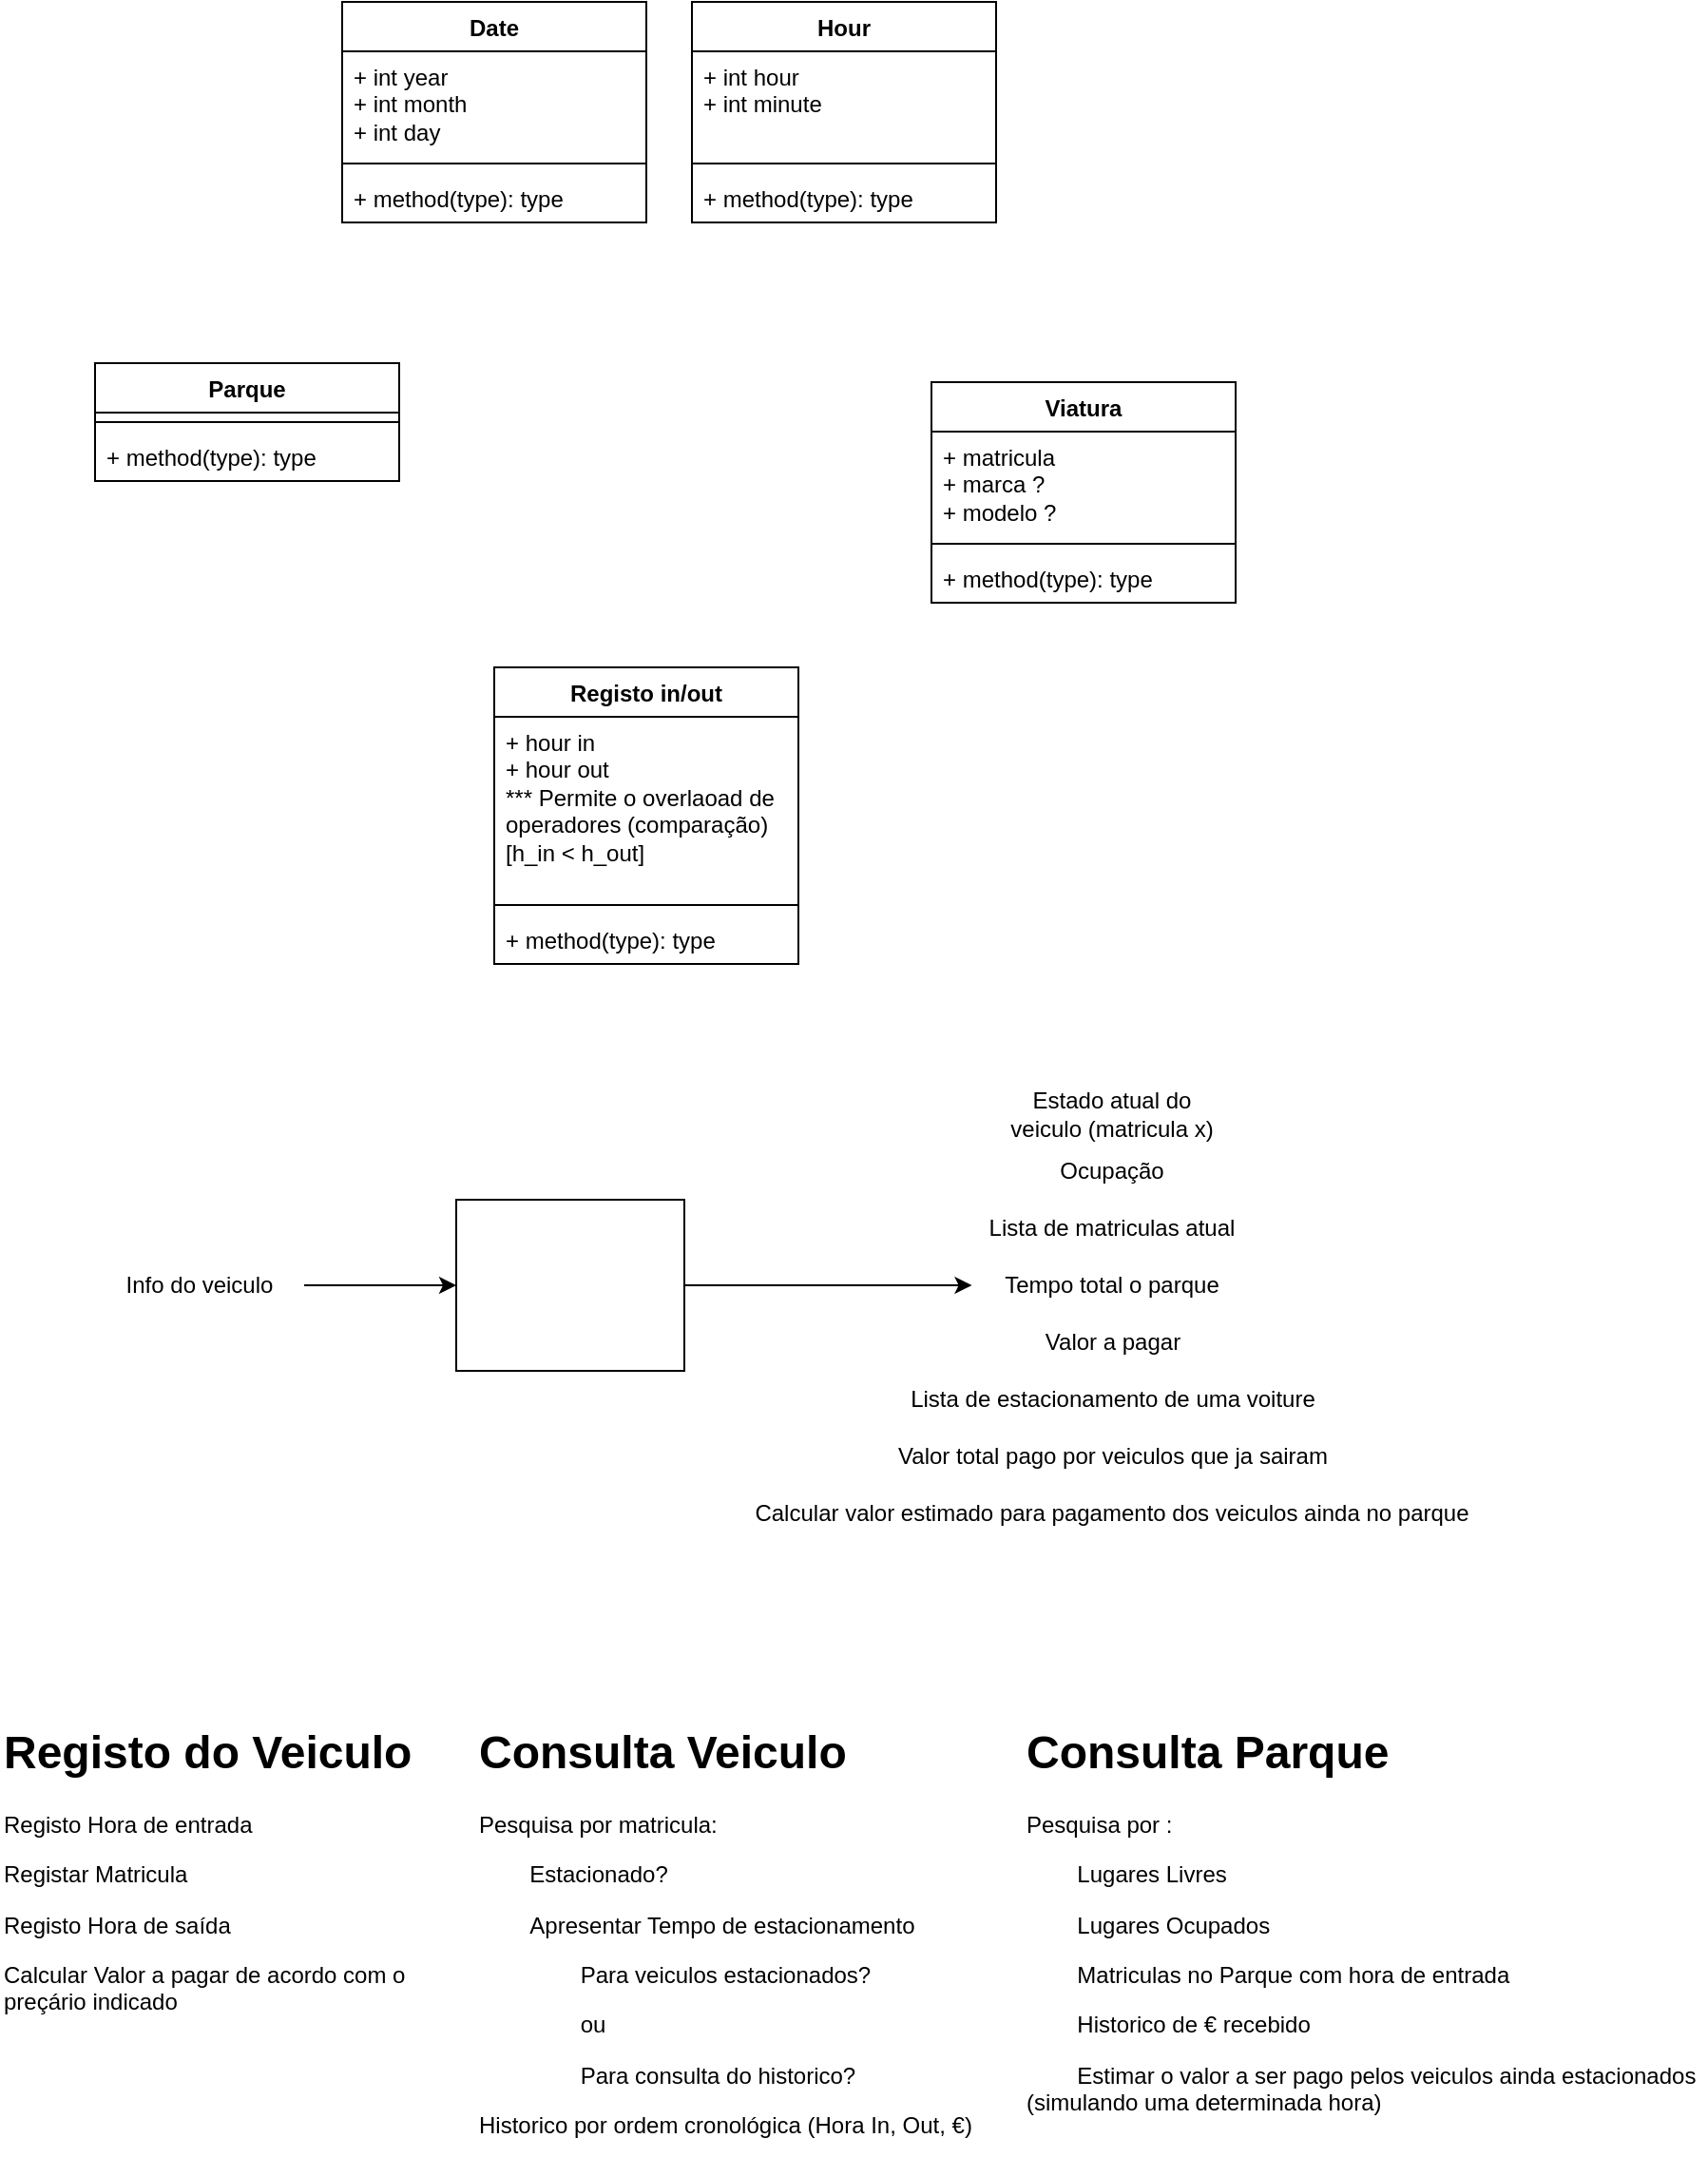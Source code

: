 <mxfile>
    <diagram name="Página-1" id="gu6o751cEPqCVZNXGPYs">
        <mxGraphModel dx="1273" dy="1187" grid="1" gridSize="10" guides="1" tooltips="1" connect="1" arrows="1" fold="1" page="1" pageScale="1" pageWidth="827" pageHeight="1169" math="0" shadow="0">
            <root>
                <mxCell id="0"/>
                <mxCell id="1" parent="0"/>
                <mxCell id="SOIMGezASYMjhafB1r7S-5" value="Date" style="swimlane;fontStyle=1;align=center;verticalAlign=top;childLayout=stackLayout;horizontal=1;startSize=26;horizontalStack=0;resizeParent=1;resizeParentMax=0;resizeLast=0;collapsible=1;marginBottom=0;whiteSpace=wrap;html=1;" parent="1" vertex="1">
                    <mxGeometry x="270" y="210" width="160" height="116" as="geometry"/>
                </mxCell>
                <mxCell id="SOIMGezASYMjhafB1r7S-6" value="+ int year&lt;div&gt;+ int month&lt;/div&gt;&lt;div&gt;+ int day&amp;nbsp;&lt;/div&gt;" style="text;strokeColor=none;fillColor=none;align=left;verticalAlign=top;spacingLeft=4;spacingRight=4;overflow=hidden;rotatable=0;points=[[0,0.5],[1,0.5]];portConstraint=eastwest;whiteSpace=wrap;html=1;" parent="SOIMGezASYMjhafB1r7S-5" vertex="1">
                    <mxGeometry y="26" width="160" height="54" as="geometry"/>
                </mxCell>
                <mxCell id="SOIMGezASYMjhafB1r7S-7" value="" style="line;strokeWidth=1;fillColor=none;align=left;verticalAlign=middle;spacingTop=-1;spacingLeft=3;spacingRight=3;rotatable=0;labelPosition=right;points=[];portConstraint=eastwest;strokeColor=inherit;" parent="SOIMGezASYMjhafB1r7S-5" vertex="1">
                    <mxGeometry y="80" width="160" height="10" as="geometry"/>
                </mxCell>
                <mxCell id="SOIMGezASYMjhafB1r7S-8" value="+ method(type): type" style="text;strokeColor=none;fillColor=none;align=left;verticalAlign=top;spacingLeft=4;spacingRight=4;overflow=hidden;rotatable=0;points=[[0,0.5],[1,0.5]];portConstraint=eastwest;whiteSpace=wrap;html=1;" parent="SOIMGezASYMjhafB1r7S-5" vertex="1">
                    <mxGeometry y="90" width="160" height="26" as="geometry"/>
                </mxCell>
                <mxCell id="SOIMGezASYMjhafB1r7S-13" value="Hour" style="swimlane;fontStyle=1;align=center;verticalAlign=top;childLayout=stackLayout;horizontal=1;startSize=26;horizontalStack=0;resizeParent=1;resizeParentMax=0;resizeLast=0;collapsible=1;marginBottom=0;whiteSpace=wrap;html=1;" parent="1" vertex="1">
                    <mxGeometry x="454" y="210" width="160" height="116" as="geometry"/>
                </mxCell>
                <mxCell id="SOIMGezASYMjhafB1r7S-14" value="+ int hour&lt;div&gt;+ int minute&lt;/div&gt;" style="text;strokeColor=none;fillColor=none;align=left;verticalAlign=top;spacingLeft=4;spacingRight=4;overflow=hidden;rotatable=0;points=[[0,0.5],[1,0.5]];portConstraint=eastwest;whiteSpace=wrap;html=1;" parent="SOIMGezASYMjhafB1r7S-13" vertex="1">
                    <mxGeometry y="26" width="160" height="54" as="geometry"/>
                </mxCell>
                <mxCell id="SOIMGezASYMjhafB1r7S-15" value="" style="line;strokeWidth=1;fillColor=none;align=left;verticalAlign=middle;spacingTop=-1;spacingLeft=3;spacingRight=3;rotatable=0;labelPosition=right;points=[];portConstraint=eastwest;strokeColor=inherit;" parent="SOIMGezASYMjhafB1r7S-13" vertex="1">
                    <mxGeometry y="80" width="160" height="10" as="geometry"/>
                </mxCell>
                <mxCell id="SOIMGezASYMjhafB1r7S-16" value="+ method(type): type" style="text;strokeColor=none;fillColor=none;align=left;verticalAlign=top;spacingLeft=4;spacingRight=4;overflow=hidden;rotatable=0;points=[[0,0.5],[1,0.5]];portConstraint=eastwest;whiteSpace=wrap;html=1;" parent="SOIMGezASYMjhafB1r7S-13" vertex="1">
                    <mxGeometry y="90" width="160" height="26" as="geometry"/>
                </mxCell>
                <mxCell id="SOIMGezASYMjhafB1r7S-17" value="Registo in/out" style="swimlane;fontStyle=1;align=center;verticalAlign=top;childLayout=stackLayout;horizontal=1;startSize=26;horizontalStack=0;resizeParent=1;resizeParentMax=0;resizeLast=0;collapsible=1;marginBottom=0;whiteSpace=wrap;html=1;" parent="1" vertex="1">
                    <mxGeometry x="350" y="560" width="160" height="156" as="geometry"/>
                </mxCell>
                <mxCell id="SOIMGezASYMjhafB1r7S-18" value="+ hour in&lt;div&gt;+ hour out&lt;/div&gt;&lt;div&gt;*** Permite o overlaoad de operadores (comparação)[h_in &amp;lt; h_out]&lt;/div&gt;" style="text;strokeColor=none;fillColor=none;align=left;verticalAlign=top;spacingLeft=4;spacingRight=4;overflow=hidden;rotatable=0;points=[[0,0.5],[1,0.5]];portConstraint=eastwest;whiteSpace=wrap;html=1;" parent="SOIMGezASYMjhafB1r7S-17" vertex="1">
                    <mxGeometry y="26" width="160" height="94" as="geometry"/>
                </mxCell>
                <mxCell id="SOIMGezASYMjhafB1r7S-19" value="" style="line;strokeWidth=1;fillColor=none;align=left;verticalAlign=middle;spacingTop=-1;spacingLeft=3;spacingRight=3;rotatable=0;labelPosition=right;points=[];portConstraint=eastwest;strokeColor=inherit;" parent="SOIMGezASYMjhafB1r7S-17" vertex="1">
                    <mxGeometry y="120" width="160" height="10" as="geometry"/>
                </mxCell>
                <mxCell id="SOIMGezASYMjhafB1r7S-20" value="+ method(type): type" style="text;strokeColor=none;fillColor=none;align=left;verticalAlign=top;spacingLeft=4;spacingRight=4;overflow=hidden;rotatable=0;points=[[0,0.5],[1,0.5]];portConstraint=eastwest;whiteSpace=wrap;html=1;" parent="SOIMGezASYMjhafB1r7S-17" vertex="1">
                    <mxGeometry y="130" width="160" height="26" as="geometry"/>
                </mxCell>
                <mxCell id="SOIMGezASYMjhafB1r7S-21" value="Parque" style="swimlane;fontStyle=1;align=center;verticalAlign=top;childLayout=stackLayout;horizontal=1;startSize=26;horizontalStack=0;resizeParent=1;resizeParentMax=0;resizeLast=0;collapsible=1;marginBottom=0;whiteSpace=wrap;html=1;" parent="1" vertex="1">
                    <mxGeometry x="140" y="400" width="160" height="62" as="geometry"/>
                </mxCell>
                <mxCell id="SOIMGezASYMjhafB1r7S-23" value="" style="line;strokeWidth=1;fillColor=none;align=left;verticalAlign=middle;spacingTop=-1;spacingLeft=3;spacingRight=3;rotatable=0;labelPosition=right;points=[];portConstraint=eastwest;strokeColor=inherit;" parent="SOIMGezASYMjhafB1r7S-21" vertex="1">
                    <mxGeometry y="26" width="160" height="10" as="geometry"/>
                </mxCell>
                <mxCell id="SOIMGezASYMjhafB1r7S-24" value="+ method(type): type" style="text;strokeColor=none;fillColor=none;align=left;verticalAlign=top;spacingLeft=4;spacingRight=4;overflow=hidden;rotatable=0;points=[[0,0.5],[1,0.5]];portConstraint=eastwest;whiteSpace=wrap;html=1;" parent="SOIMGezASYMjhafB1r7S-21" vertex="1">
                    <mxGeometry y="36" width="160" height="26" as="geometry"/>
                </mxCell>
                <mxCell id="SOIMGezASYMjhafB1r7S-25" value="Viatura" style="swimlane;fontStyle=1;align=center;verticalAlign=top;childLayout=stackLayout;horizontal=1;startSize=26;horizontalStack=0;resizeParent=1;resizeParentMax=0;resizeLast=0;collapsible=1;marginBottom=0;whiteSpace=wrap;html=1;" parent="1" vertex="1">
                    <mxGeometry x="580" y="410" width="160" height="116" as="geometry"/>
                </mxCell>
                <mxCell id="SOIMGezASYMjhafB1r7S-26" value="+ matricula&lt;div&gt;+ marca ?&amp;nbsp;&lt;/div&gt;&lt;div&gt;+ modelo ?&amp;nbsp;&lt;/div&gt;" style="text;strokeColor=none;fillColor=none;align=left;verticalAlign=top;spacingLeft=4;spacingRight=4;overflow=hidden;rotatable=0;points=[[0,0.5],[1,0.5]];portConstraint=eastwest;whiteSpace=wrap;html=1;" parent="SOIMGezASYMjhafB1r7S-25" vertex="1">
                    <mxGeometry y="26" width="160" height="54" as="geometry"/>
                </mxCell>
                <mxCell id="SOIMGezASYMjhafB1r7S-27" value="" style="line;strokeWidth=1;fillColor=none;align=left;verticalAlign=middle;spacingTop=-1;spacingLeft=3;spacingRight=3;rotatable=0;labelPosition=right;points=[];portConstraint=eastwest;strokeColor=inherit;" parent="SOIMGezASYMjhafB1r7S-25" vertex="1">
                    <mxGeometry y="80" width="160" height="10" as="geometry"/>
                </mxCell>
                <mxCell id="SOIMGezASYMjhafB1r7S-28" value="+ method(type): type" style="text;strokeColor=none;fillColor=none;align=left;verticalAlign=top;spacingLeft=4;spacingRight=4;overflow=hidden;rotatable=0;points=[[0,0.5],[1,0.5]];portConstraint=eastwest;whiteSpace=wrap;html=1;" parent="SOIMGezASYMjhafB1r7S-25" vertex="1">
                    <mxGeometry y="90" width="160" height="26" as="geometry"/>
                </mxCell>
                <mxCell id="2" style="edgeStyle=orthogonalEdgeStyle;rounded=0;orthogonalLoop=1;jettySize=auto;html=1;entryX=0;entryY=0.5;entryDx=0;entryDy=0;exitX=1;exitY=0.5;exitDx=0;exitDy=0;" edge="1" parent="1" source="3" target="9">
                    <mxGeometry relative="1" as="geometry">
                        <Array as="points">
                            <mxPoint x="540" y="885"/>
                            <mxPoint x="540" y="885"/>
                        </Array>
                    </mxGeometry>
                </mxCell>
                <mxCell id="3" value="" style="rounded=0;whiteSpace=wrap;html=1;" vertex="1" parent="1">
                    <mxGeometry x="330" y="840" width="120" height="90" as="geometry"/>
                </mxCell>
                <mxCell id="4" value="Info do veiculo" style="text;html=1;align=center;verticalAlign=middle;whiteSpace=wrap;rounded=0;" vertex="1" parent="1">
                    <mxGeometry x="140" y="870" width="110" height="30" as="geometry"/>
                </mxCell>
                <mxCell id="5" style="edgeStyle=orthogonalEdgeStyle;rounded=0;orthogonalLoop=1;jettySize=auto;html=1;entryX=0;entryY=0.5;entryDx=0;entryDy=0;" edge="1" parent="1" source="4" target="3">
                    <mxGeometry relative="1" as="geometry">
                        <mxPoint x="280" y="745" as="targetPoint"/>
                    </mxGeometry>
                </mxCell>
                <mxCell id="6" value="Estado atual do veiculo (matricula x)" style="text;html=1;align=center;verticalAlign=middle;whiteSpace=wrap;rounded=0;" vertex="1" parent="1">
                    <mxGeometry x="620" y="780" width="110" height="30" as="geometry"/>
                </mxCell>
                <mxCell id="7" value="Ocupação" style="text;html=1;align=center;verticalAlign=middle;whiteSpace=wrap;rounded=0;" vertex="1" parent="1">
                    <mxGeometry x="620" y="810" width="110" height="30" as="geometry"/>
                </mxCell>
                <mxCell id="8" value="Lista de matriculas atual" style="text;html=1;align=center;verticalAlign=middle;whiteSpace=wrap;rounded=0;" vertex="1" parent="1">
                    <mxGeometry x="601.23" y="840" width="147.5" height="30" as="geometry"/>
                </mxCell>
                <mxCell id="9" value="Tempo total o parque" style="text;html=1;align=center;verticalAlign=middle;whiteSpace=wrap;rounded=0;" vertex="1" parent="1">
                    <mxGeometry x="601.25" y="870" width="147.5" height="30" as="geometry"/>
                </mxCell>
                <mxCell id="10" value="Valor a pagar" style="text;html=1;align=center;verticalAlign=middle;whiteSpace=wrap;rounded=0;" vertex="1" parent="1">
                    <mxGeometry x="627.5" y="900" width="95" height="30" as="geometry"/>
                </mxCell>
                <mxCell id="11" value="Lista de estacionamento de uma voiture" style="text;html=1;align=center;verticalAlign=middle;whiteSpace=wrap;rounded=0;" vertex="1" parent="1">
                    <mxGeometry x="565.61" y="930" width="218.75" height="30" as="geometry"/>
                </mxCell>
                <mxCell id="12" value="Valor total pago por veiculos que ja sairam" style="text;html=1;align=center;verticalAlign=middle;whiteSpace=wrap;rounded=0;" vertex="1" parent="1">
                    <mxGeometry x="560.62" y="960" width="228.75" height="30" as="geometry"/>
                </mxCell>
                <mxCell id="13" value="Calcular valor estimado para pagamento dos veiculos ainda no parque" style="text;html=1;align=center;verticalAlign=middle;whiteSpace=wrap;rounded=0;" vertex="1" parent="1">
                    <mxGeometry x="455" y="990" width="440" height="30" as="geometry"/>
                </mxCell>
                <mxCell id="14" value="&lt;h1 style=&quot;margin-top: 0px;&quot;&gt;Registo do Veiculo&lt;/h1&gt;&lt;p&gt;Registo Hora de entrada&amp;nbsp;&lt;/p&gt;&lt;p&gt;Registar Matricula&lt;/p&gt;&lt;p&gt;Registo Hora de saída&lt;/p&gt;&lt;p&gt;Calcular Valor a pagar de acordo com o preçário indicado&lt;/p&gt;&lt;p&gt;&lt;br&gt;&lt;/p&gt;" style="text;html=1;whiteSpace=wrap;overflow=hidden;rounded=0;" vertex="1" parent="1">
                    <mxGeometry x="90" y="1110" width="240" height="240" as="geometry"/>
                </mxCell>
                <mxCell id="15" value="&lt;h1 style=&quot;margin-top: 0px;&quot;&gt;Consulta Veiculo&lt;/h1&gt;&lt;p&gt;Pesquisa por matricula:&lt;/p&gt;&lt;p&gt;&lt;span style=&quot;white-space: pre;&quot;&gt;&#9;&lt;/span&gt;Estacionado?&amp;nbsp;&lt;br&gt;&lt;/p&gt;&lt;p&gt;&lt;span style=&quot;white-space: pre;&quot;&gt;&#9;&lt;/span&gt;Apresentar Tempo de estacionamento&lt;br&gt;&lt;/p&gt;&lt;p&gt;&lt;span style=&quot;white-space: pre;&quot;&gt;&#9;&lt;/span&gt;&lt;span style=&quot;white-space: pre;&quot;&gt;&#9;&lt;/span&gt;Para veiculos estacionados?&lt;br&gt;&lt;/p&gt;&lt;p&gt;&lt;span style=&quot;white-space: pre;&quot;&gt;&#9;&lt;/span&gt;&lt;span style=&quot;white-space: pre;&quot;&gt;&#9;&lt;/span&gt;ou&amp;nbsp;&lt;/p&gt;&lt;p&gt;&lt;span style=&quot;white-space: pre;&quot;&gt;&#9;&lt;/span&gt;&lt;span style=&quot;white-space: pre;&quot;&gt;&#9;&lt;/span&gt;Para consulta do historico?&lt;br&gt;&lt;/p&gt;&lt;p&gt;Historico por ordem cronológica (Hora In, Out, €)&lt;/p&gt;" style="text;html=1;whiteSpace=wrap;overflow=hidden;rounded=0;" vertex="1" parent="1">
                    <mxGeometry x="340" y="1110" width="266" height="240" as="geometry"/>
                </mxCell>
                <mxCell id="16" value="&lt;h1 style=&quot;margin-top: 0px;&quot;&gt;Consulta Parque&lt;/h1&gt;&lt;p&gt;Pesquisa por :&lt;/p&gt;&lt;p&gt;&lt;span style=&quot;white-space: pre;&quot;&gt;&#9;&lt;/span&gt;Lugares Livres&amp;nbsp;&lt;/p&gt;&lt;p&gt;&lt;span style=&quot;background-color: initial; white-space: pre;&quot;&gt;&#9;&lt;/span&gt;&lt;span style=&quot;background-color: initial;&quot;&gt;Lugares Ocupados&amp;nbsp;&lt;/span&gt;&lt;/p&gt;&lt;p&gt;&lt;span style=&quot;white-space: pre;&quot;&gt;&#9;&lt;/span&gt;Matriculas no Parque com hora de entrada&lt;br&gt;&lt;/p&gt;&lt;p&gt;&lt;span style=&quot;white-space: pre;&quot;&gt;&#9;&lt;/span&gt;Historico de € recebido&lt;br&gt;&lt;/p&gt;&lt;p&gt;&lt;span style=&quot;white-space: pre;&quot;&gt;&#9;&lt;/span&gt;Estimar o valor a ser pago pelos veiculos ainda estacionados (simulando uma determinada hora)&lt;br&gt;&lt;/p&gt;" style="text;html=1;whiteSpace=wrap;overflow=hidden;rounded=0;" vertex="1" parent="1">
                    <mxGeometry x="627.5" y="1110" width="360" height="240" as="geometry"/>
                </mxCell>
            </root>
        </mxGraphModel>
    </diagram>
</mxfile>